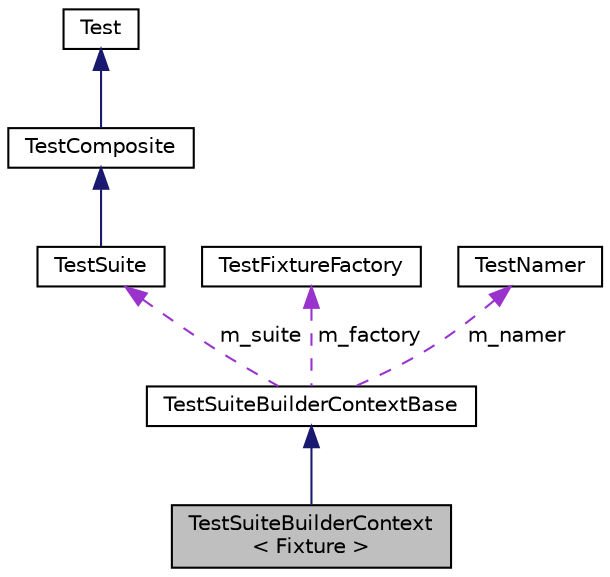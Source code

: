 digraph "TestSuiteBuilderContext&lt; Fixture &gt;"
{
  edge [fontname="Helvetica",fontsize="10",labelfontname="Helvetica",labelfontsize="10"];
  node [fontname="Helvetica",fontsize="10",shape=record];
  Node2 [label="TestSuiteBuilderContext\l\< Fixture \>",height=0.2,width=0.4,color="black", fillcolor="grey75", style="filled", fontcolor="black"];
  Node3 -> Node2 [dir="back",color="midnightblue",fontsize="10",style="solid",fontname="Helvetica"];
  Node3 [label="TestSuiteBuilderContextBase",height=0.2,width=0.4,color="black", fillcolor="white", style="filled",URL="$class_test_suite_builder_context_base.html",tooltip="Context used when creating test suite in HelperMacros. "];
  Node4 -> Node3 [dir="back",color="darkorchid3",fontsize="10",style="dashed",label=" m_suite" ,fontname="Helvetica"];
  Node4 [label="TestSuite",height=0.2,width=0.4,color="black", fillcolor="white", style="filled",URL="$class_test_suite.html",tooltip="A Composite of Tests.It runs a collection of test cases. Here is an example. "];
  Node5 -> Node4 [dir="back",color="midnightblue",fontsize="10",style="solid",fontname="Helvetica"];
  Node5 [label="TestComposite",height=0.2,width=0.4,color="black", fillcolor="white", style="filled",URL="$class_test_composite.html",tooltip="A Composite of Tests. "];
  Node6 -> Node5 [dir="back",color="midnightblue",fontsize="10",style="solid",fontname="Helvetica"];
  Node6 [label="Test",height=0.2,width=0.4,color="black", fillcolor="white", style="filled",URL="$class_test.html",tooltip="Base class for all test objects.All test objects should be a subclass of Test. Some test objects..."];
  Node7 -> Node3 [dir="back",color="darkorchid3",fontsize="10",style="dashed",label=" m_factory" ,fontname="Helvetica"];
  Node7 [label="TestFixtureFactory",height=0.2,width=0.4,color="black", fillcolor="white", style="filled",URL="$class_test_fixture_factory.html",tooltip="Abstract TestFixture factory (Implementation). "];
  Node8 -> Node3 [dir="back",color="darkorchid3",fontsize="10",style="dashed",label=" m_namer" ,fontname="Helvetica"];
  Node8 [label="TestNamer",height=0.2,width=0.4,color="black", fillcolor="white", style="filled",URL="$class_test_namer.html",tooltip="Names a test or a fixture suite. "];
}
